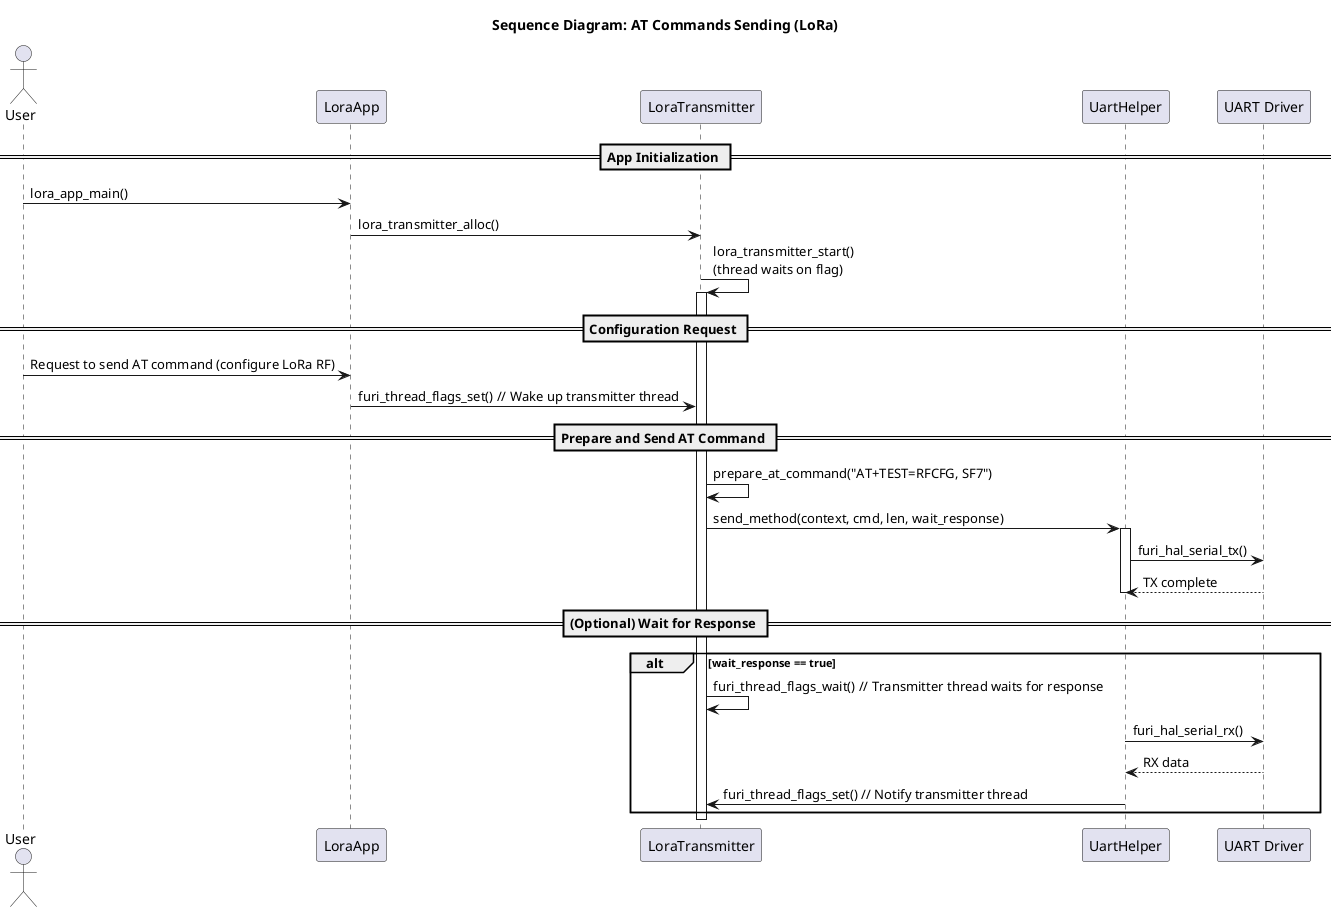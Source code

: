@startuml
title Sequence Diagram: AT Commands Sending (LoRa)

== App Initialization ==
actor User
participant "LoraApp" as App
participant "LoraTransmitter" as LT
participant "UartHelper" as UART
participant "UART Driver" as HW

User -> App : lora_app_main()
App -> LT : lora_transmitter_alloc()
LT -> LT : lora_transmitter_start()\n(thread waits on flag)


== Configuration Request ==
activate LT 
User -> App : Request to send AT command (configure LoRa RF)
App -> LT : furi_thread_flags_set() // Wake up transmitter thread

== Prepare and Send AT Command ==
LT -> LT : prepare_at_command("AT+TEST=RFCFG, SF7")
LT -> UART : send_method(context, cmd, len, wait_response)
activate UART
UART -> HW : furi_hal_serial_tx()
HW --> UART : TX complete
deactivate UART

== (Optional) Wait for Response ==
alt wait_response == true
    LT -> LT : furi_thread_flags_wait() // Transmitter thread waits for response
    UART -> HW : furi_hal_serial_rx()
    HW --> UART : RX data
    UART -> LT : furi_thread_flags_set() // Notify transmitter thread
end

deactivate LT

@enduml
